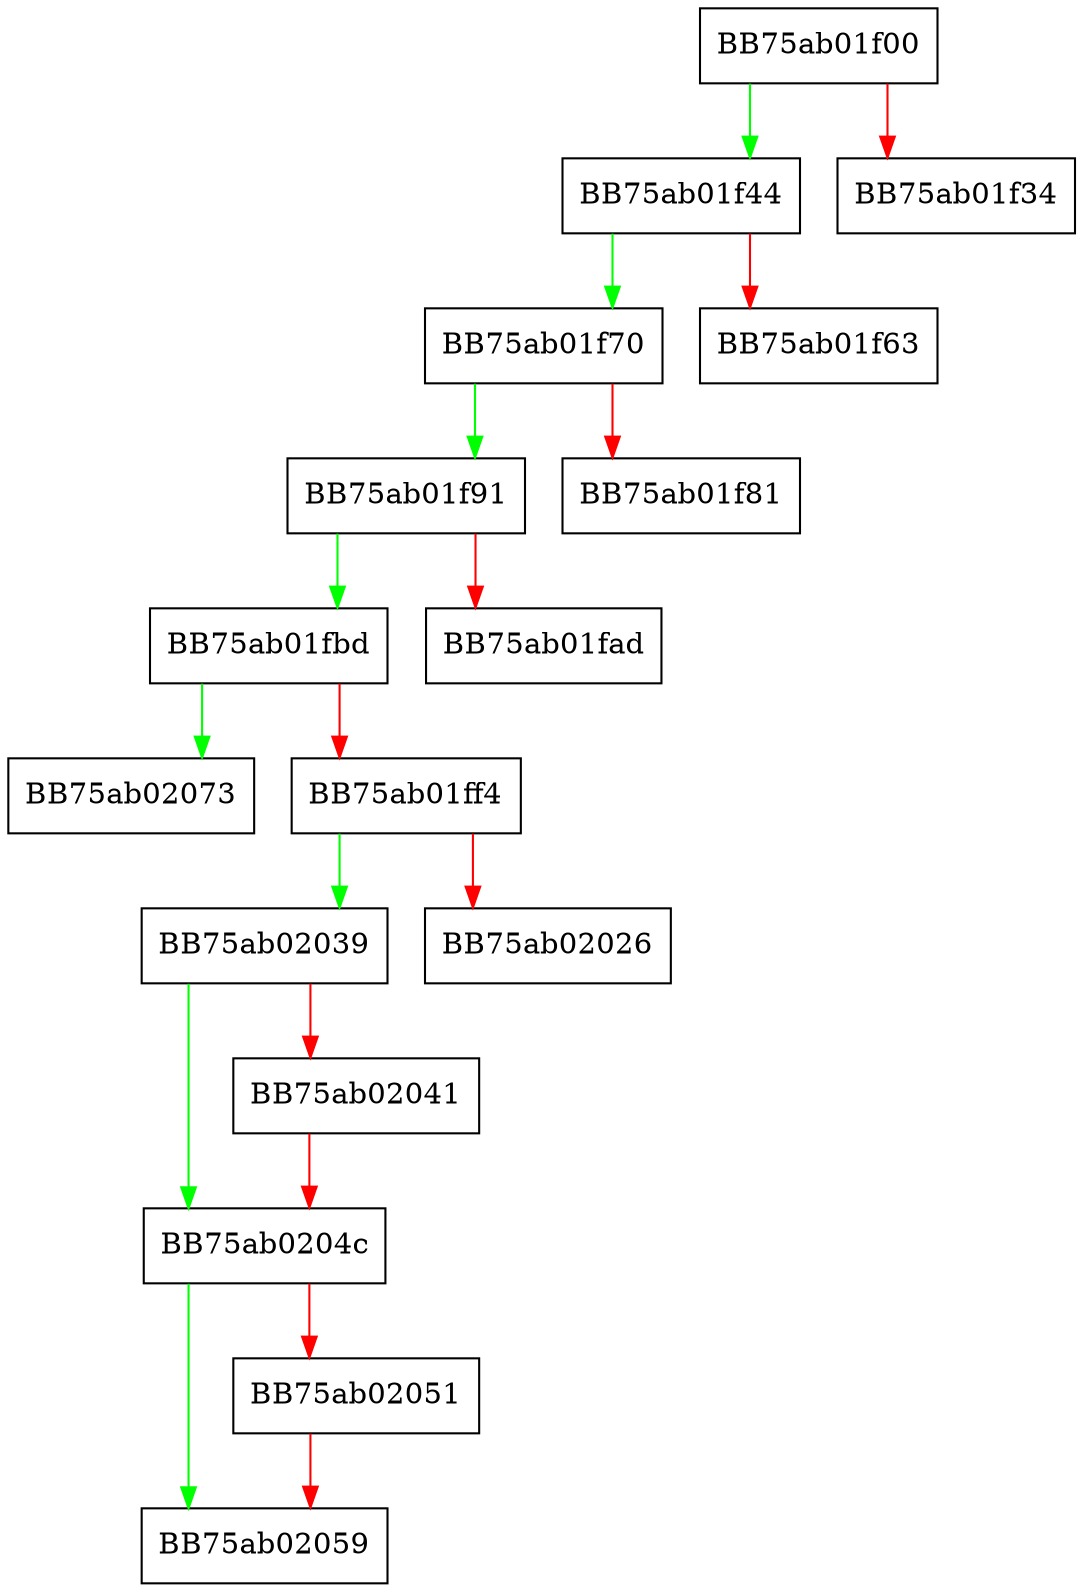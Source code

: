 digraph bm_lua_api_trigger_sig_delayed {
  node [shape="box"];
  graph [splines=ortho];
  BB75ab01f00 -> BB75ab01f44 [color="green"];
  BB75ab01f00 -> BB75ab01f34 [color="red"];
  BB75ab01f44 -> BB75ab01f70 [color="green"];
  BB75ab01f44 -> BB75ab01f63 [color="red"];
  BB75ab01f70 -> BB75ab01f91 [color="green"];
  BB75ab01f70 -> BB75ab01f81 [color="red"];
  BB75ab01f91 -> BB75ab01fbd [color="green"];
  BB75ab01f91 -> BB75ab01fad [color="red"];
  BB75ab01fbd -> BB75ab02073 [color="green"];
  BB75ab01fbd -> BB75ab01ff4 [color="red"];
  BB75ab01ff4 -> BB75ab02039 [color="green"];
  BB75ab01ff4 -> BB75ab02026 [color="red"];
  BB75ab02039 -> BB75ab0204c [color="green"];
  BB75ab02039 -> BB75ab02041 [color="red"];
  BB75ab02041 -> BB75ab0204c [color="red"];
  BB75ab0204c -> BB75ab02059 [color="green"];
  BB75ab0204c -> BB75ab02051 [color="red"];
  BB75ab02051 -> BB75ab02059 [color="red"];
}